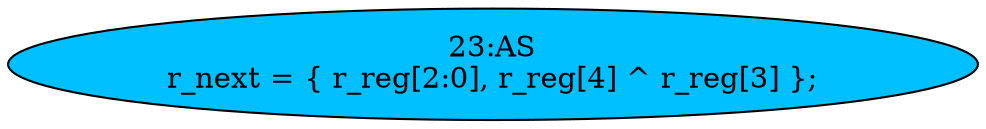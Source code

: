strict digraph "" {
	node [label="\N"];
	"23:AS"	[ast="<pyverilog.vparser.ast.Assign object at 0x7f040cbc52d0>",
		def_var="['r_next']",
		fillcolor=deepskyblue,
		label="23:AS
r_next = { r_reg[2:0], r_reg[4] ^ r_reg[3] };",
		statements="[]",
		style=filled,
		typ=Assign,
		use_var="['r_reg', 'r_reg', 'r_reg']"];
}
